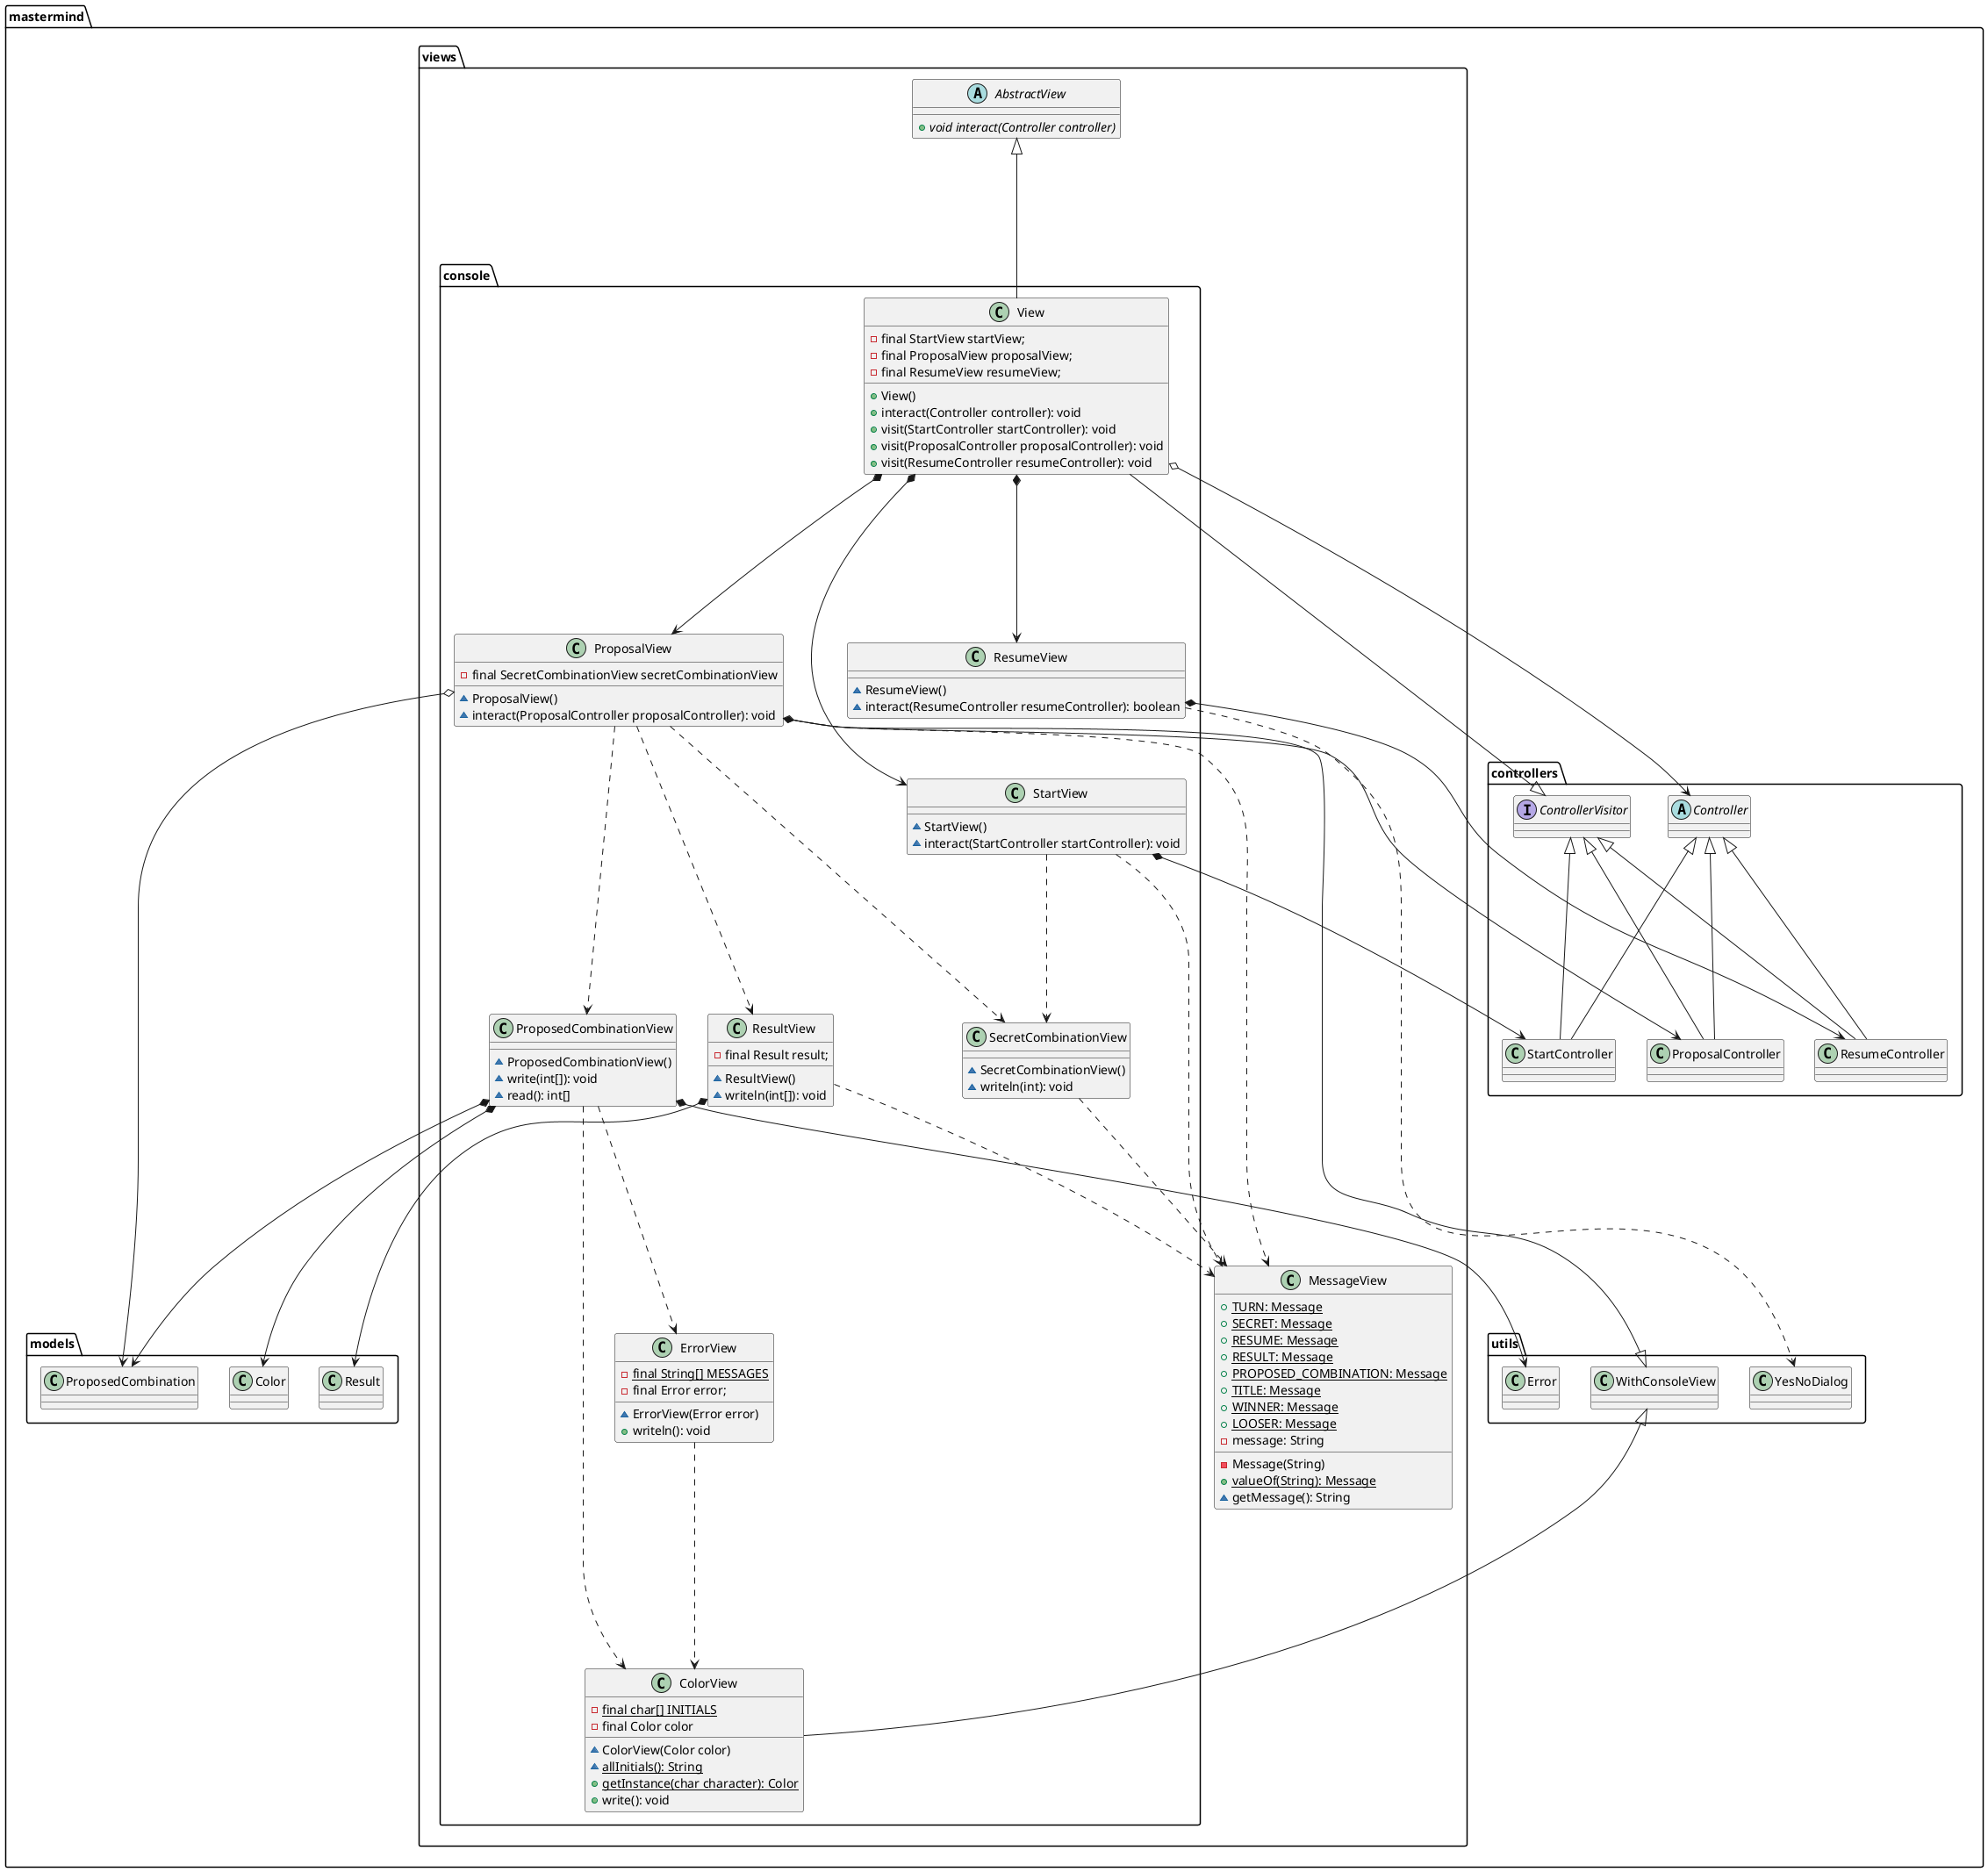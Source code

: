 @startuml

package mastermind.controllers {
    interface ControllerVisitor
    abstract class Controller
    class StartController
    class ProposalController
    class ResumeController
}

package mastermind.views {

    abstract class AbstractView{
        + {abstract} void interact(Controller controller)
    }

    class MessageView{
        + {static} TURN: Message
        + {static} SECRET: Message
        + {static} RESUME: Message
        + {static} RESULT: Message
        + {static} PROPOSED_COMBINATION: Message
        + {static} TITLE: Message
        + {static} WINNER: Message
        + {static} LOOSER: Message
        - message: String
        - Message(String)
        + {static} valueOf(String): Message
        ~ getMessage(): String
    }
}

package mastermind.views.console {

    class View {
        - final StartView startView;
        - final ProposalView proposalView;
        - final ResumeView resumeView;
        + View()
        + interact(Controller controller): void
        + visit(StartController startController): void
        + visit(ProposalController proposalController): void
        + visit(ResumeController resumeController): void
    }

    class ColorView{
        - {static} final char[] INITIALS
        - final Color color
        ~ ColorView(Color color)
        ~ {static} allInitials(): String
        + {static} getInstance(char character): Color
        + write(): void
    }

    class ErrorView{
        - {static} final String[] MESSAGES
        - final Error error;
        ~ ErrorView(Error error)
        + writeln(): void
    }

     class ProposalView{
        - final SecretCombinationView secretCombinationView
        ~ ProposalView()
        ~ interact(ProposalController proposalController): void
    }

    class ProposedCombinationView{
        ~ ProposedCombinationView()
        ~ write(int[]): void
        ~ read(): int[]
    }

    class ResultView{
        - final Result result;
        ~ ResultView()
        ~ writeln(int[]): void
    }

    class ResumeView{
        ~ ResumeView()
        ~ interact(ResumeController resumeController): boolean
    }

    class SecretCombinationView{
        ~ SecretCombinationView()
        ~ writeln(int): void
    }

    class StartView{
        ~ StartView()
        ~ interact(StartController startController): void
    }

}

package mastermind.models {
    class ProposedCombination
    class Result
    class Color
}

package mastermind.utils {
    class WithConsoleView
    class YesNoDialog
    class Error
}


Controller <|---- StartController
Controller <|---- ProposalController
Controller <|---- ResumeController

ControllerVisitor <|---- StartController
ControllerVisitor <|---- ProposalController
ControllerVisitor <|---- ResumeController

AbstractView <|---- View
ControllerVisitor <|---- View

WithConsoleView <|---- ColorView
WithConsoleView <|---- ProposalView

View *----> StartView
View *----> ProposalView
View *----> ResumeView
View o----> Controller

StartView *-----> StartController
ProposalView *-----> ProposalController
ResumeView *-----> ResumeController

StartView ....> MessageView
StartView ....> SecretCombinationView
ProposalView .....> MessageView
ProposalView .....> SecretCombinationView
ProposalView .....> ProposedCombinationView
ProposalView .....> ResultView
ProposalView o------> ProposedCombination

ResumeView ....> YesNoDialog

ProposedCombinationView *----> ProposedCombination
ProposedCombinationView *----> Color
ProposedCombinationView *----> Error
ProposedCombinationView ....> ColorView
ProposedCombinationView ....> ErrorView

SecretCombinationView ....> MessageView

ResultView ...> MessageView
ResultView *---> Result

ErrorView ....> ColorView


@enduml

   mastermind.views.ErrorView ..> mastermind.views.ColorView

    mastermind.utils.WithConsoleView <|-down- mastermind.views.ProposalView
    mastermind.views.ProposalView ..> mastermind.models.Game
    mastermind.views.ProposalView ..> mastermind.views.Message
    mastermind.views.ProposalView ..> mastermind.views.ErrorView
    mastermind.views.ProposalView ..> mastermind.views.SecretCombinationView
    mastermind.views.ProposalView ..> mastermind.views.ProposedCombinationView
    mastermind.views.ProposalView ..> mastermind.views.ResultView

    mastermind.utils.WithConsoleView <|-down- mastermind.views.ProposedCombinationView
    mastermind.views.ProposedCombinationView..> mastermind.views.Message
    mastermind.views.ProposedCombinationView..> mastermind.views.ColorView

    mastermind.utils.WithConsoleView <|-down- mastermind.views.ResultView
    mastermind.views.ResultView..> mastermind.views.Message

    mastermind.views.ResumeView ..> mastermind.models.Game
    mastermind.views.ResumeView..> mastermind.views.Message

    mastermind.utils.WithConsoleView <|-down- mastermind.views.SecretCombinationView
    mastermind.views.SecretCombinationView..> mastermind.views.Message

    mastermind.utils.WithConsoleView <|-down- mastermind.views.StartView
    mastermind.views.StartView ..> mastermind.models.Game
    mastermind.views.StartView..> mastermind.views.Message

    mastermind.views.View *-down-> mastermind.views.ProposalView
    mastermind.views.View *-down-> mastermind.views.StartView
    mastermind.views.View *-down-> mastermind.models.Game
    mastermind.views.View *-down-> mastermind.views.ResumeView